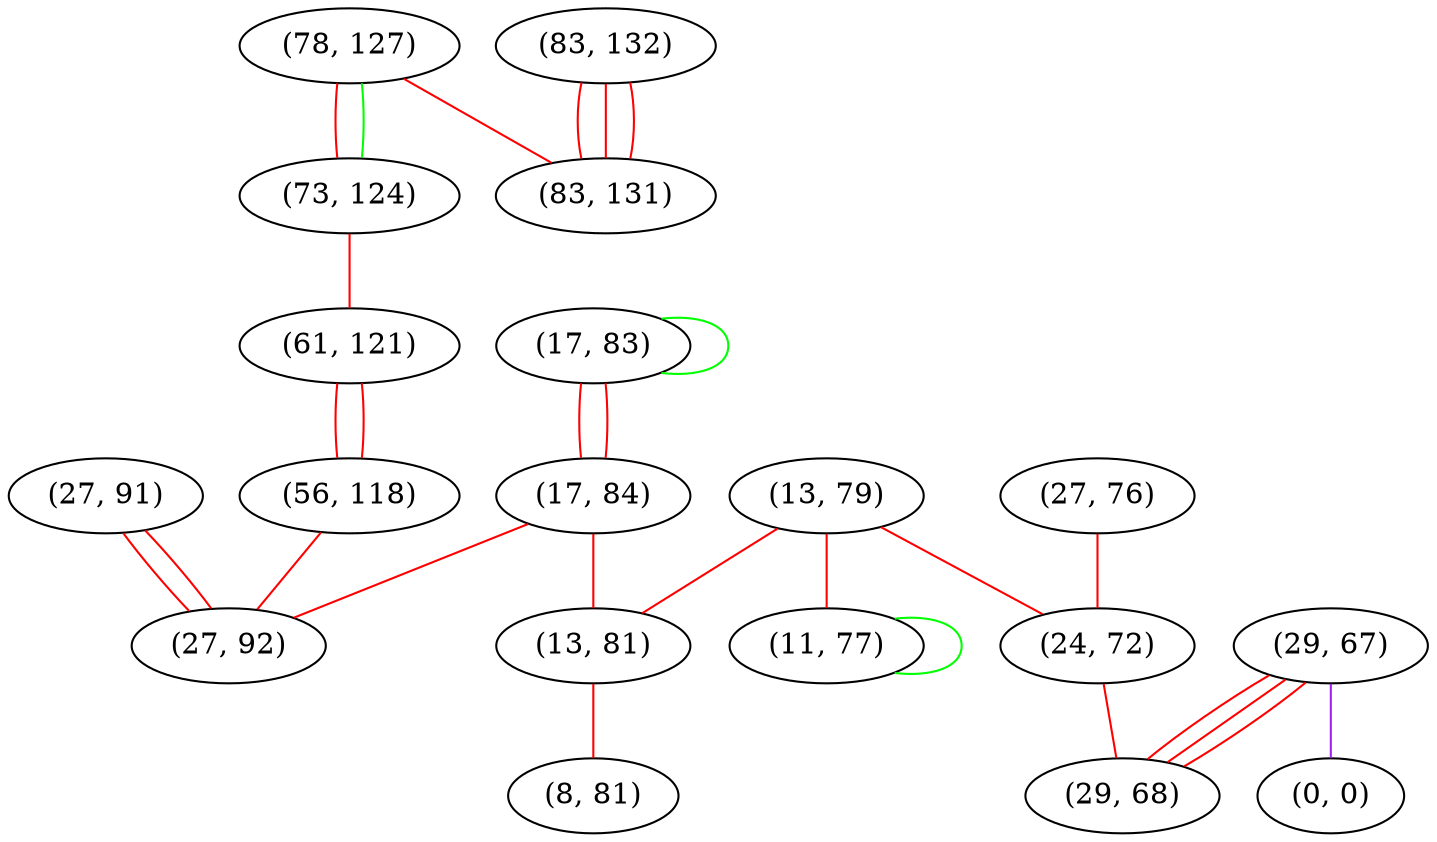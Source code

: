 graph "" {
"(17, 83)";
"(78, 127)";
"(27, 91)";
"(29, 67)";
"(0, 0)";
"(83, 132)";
"(13, 79)";
"(27, 76)";
"(17, 84)";
"(13, 81)";
"(24, 72)";
"(73, 124)";
"(61, 121)";
"(8, 81)";
"(56, 118)";
"(29, 68)";
"(83, 131)";
"(27, 92)";
"(11, 77)";
"(17, 83)" -- "(17, 83)"  [color=green, key=0, weight=2];
"(17, 83)" -- "(17, 84)"  [color=red, key=0, weight=1];
"(17, 83)" -- "(17, 84)"  [color=red, key=1, weight=1];
"(78, 127)" -- "(83, 131)"  [color=red, key=0, weight=1];
"(78, 127)" -- "(73, 124)"  [color=red, key=0, weight=1];
"(78, 127)" -- "(73, 124)"  [color=green, key=1, weight=2];
"(27, 91)" -- "(27, 92)"  [color=red, key=0, weight=1];
"(27, 91)" -- "(27, 92)"  [color=red, key=1, weight=1];
"(29, 67)" -- "(29, 68)"  [color=red, key=0, weight=1];
"(29, 67)" -- "(29, 68)"  [color=red, key=1, weight=1];
"(29, 67)" -- "(29, 68)"  [color=red, key=2, weight=1];
"(29, 67)" -- "(0, 0)"  [color=purple, key=0, weight=4];
"(83, 132)" -- "(83, 131)"  [color=red, key=0, weight=1];
"(83, 132)" -- "(83, 131)"  [color=red, key=1, weight=1];
"(83, 132)" -- "(83, 131)"  [color=red, key=2, weight=1];
"(13, 79)" -- "(13, 81)"  [color=red, key=0, weight=1];
"(13, 79)" -- "(24, 72)"  [color=red, key=0, weight=1];
"(13, 79)" -- "(11, 77)"  [color=red, key=0, weight=1];
"(27, 76)" -- "(24, 72)"  [color=red, key=0, weight=1];
"(17, 84)" -- "(13, 81)"  [color=red, key=0, weight=1];
"(17, 84)" -- "(27, 92)"  [color=red, key=0, weight=1];
"(13, 81)" -- "(8, 81)"  [color=red, key=0, weight=1];
"(24, 72)" -- "(29, 68)"  [color=red, key=0, weight=1];
"(73, 124)" -- "(61, 121)"  [color=red, key=0, weight=1];
"(61, 121)" -- "(56, 118)"  [color=red, key=0, weight=1];
"(61, 121)" -- "(56, 118)"  [color=red, key=1, weight=1];
"(56, 118)" -- "(27, 92)"  [color=red, key=0, weight=1];
"(11, 77)" -- "(11, 77)"  [color=green, key=0, weight=2];
}
